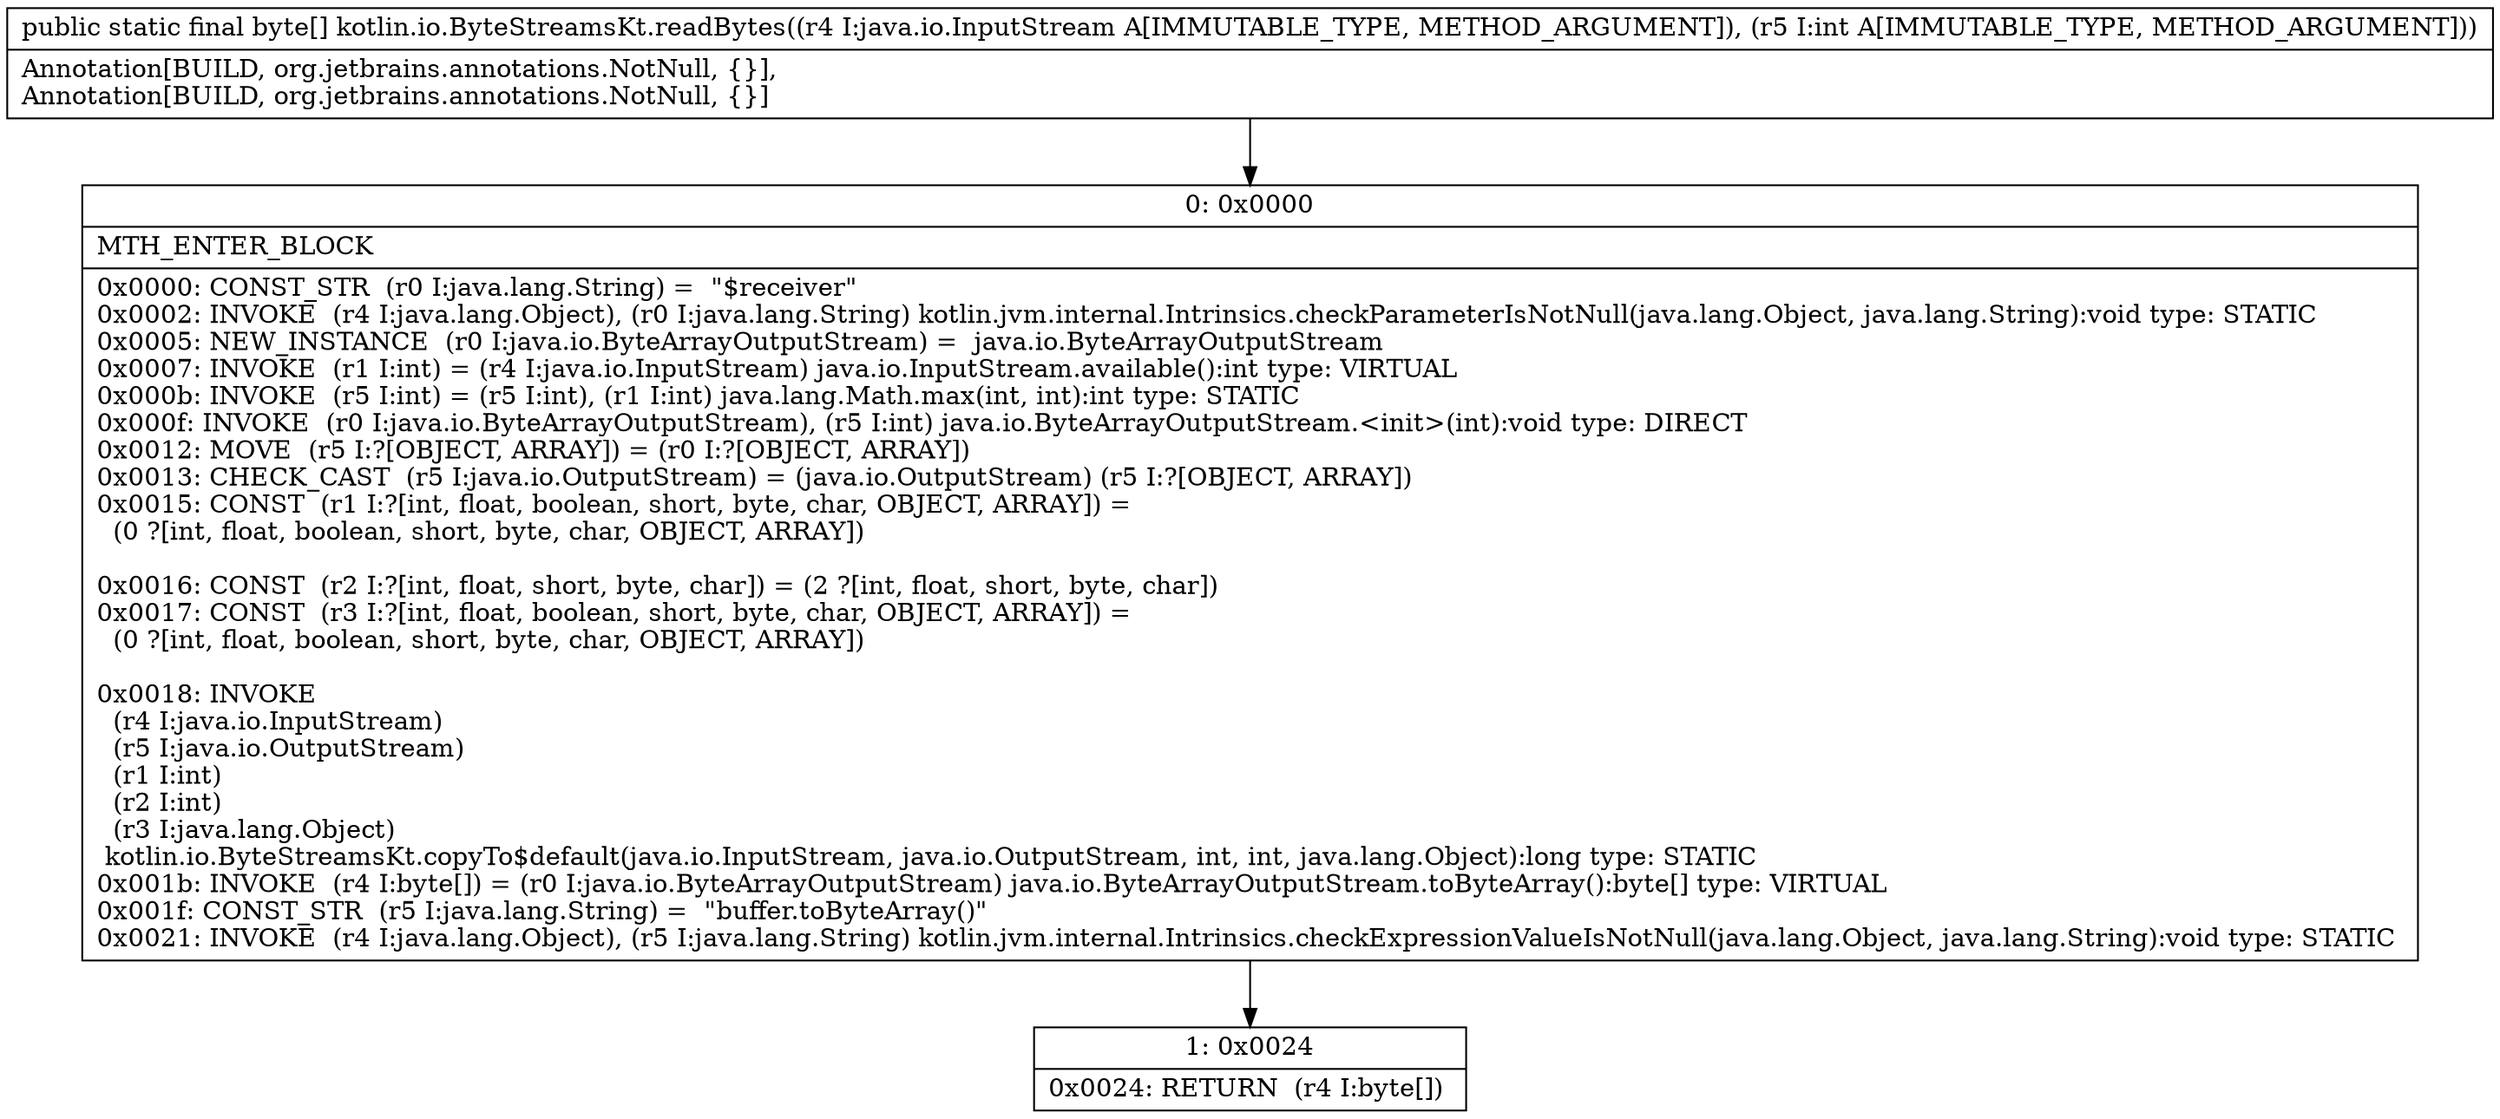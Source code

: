 digraph "CFG forkotlin.io.ByteStreamsKt.readBytes(Ljava\/io\/InputStream;I)[B" {
Node_0 [shape=record,label="{0\:\ 0x0000|MTH_ENTER_BLOCK\l|0x0000: CONST_STR  (r0 I:java.lang.String) =  \"$receiver\" \l0x0002: INVOKE  (r4 I:java.lang.Object), (r0 I:java.lang.String) kotlin.jvm.internal.Intrinsics.checkParameterIsNotNull(java.lang.Object, java.lang.String):void type: STATIC \l0x0005: NEW_INSTANCE  (r0 I:java.io.ByteArrayOutputStream) =  java.io.ByteArrayOutputStream \l0x0007: INVOKE  (r1 I:int) = (r4 I:java.io.InputStream) java.io.InputStream.available():int type: VIRTUAL \l0x000b: INVOKE  (r5 I:int) = (r5 I:int), (r1 I:int) java.lang.Math.max(int, int):int type: STATIC \l0x000f: INVOKE  (r0 I:java.io.ByteArrayOutputStream), (r5 I:int) java.io.ByteArrayOutputStream.\<init\>(int):void type: DIRECT \l0x0012: MOVE  (r5 I:?[OBJECT, ARRAY]) = (r0 I:?[OBJECT, ARRAY]) \l0x0013: CHECK_CAST  (r5 I:java.io.OutputStream) = (java.io.OutputStream) (r5 I:?[OBJECT, ARRAY]) \l0x0015: CONST  (r1 I:?[int, float, boolean, short, byte, char, OBJECT, ARRAY]) = \l  (0 ?[int, float, boolean, short, byte, char, OBJECT, ARRAY])\l \l0x0016: CONST  (r2 I:?[int, float, short, byte, char]) = (2 ?[int, float, short, byte, char]) \l0x0017: CONST  (r3 I:?[int, float, boolean, short, byte, char, OBJECT, ARRAY]) = \l  (0 ?[int, float, boolean, short, byte, char, OBJECT, ARRAY])\l \l0x0018: INVOKE  \l  (r4 I:java.io.InputStream)\l  (r5 I:java.io.OutputStream)\l  (r1 I:int)\l  (r2 I:int)\l  (r3 I:java.lang.Object)\l kotlin.io.ByteStreamsKt.copyTo$default(java.io.InputStream, java.io.OutputStream, int, int, java.lang.Object):long type: STATIC \l0x001b: INVOKE  (r4 I:byte[]) = (r0 I:java.io.ByteArrayOutputStream) java.io.ByteArrayOutputStream.toByteArray():byte[] type: VIRTUAL \l0x001f: CONST_STR  (r5 I:java.lang.String) =  \"buffer.toByteArray()\" \l0x0021: INVOKE  (r4 I:java.lang.Object), (r5 I:java.lang.String) kotlin.jvm.internal.Intrinsics.checkExpressionValueIsNotNull(java.lang.Object, java.lang.String):void type: STATIC \l}"];
Node_1 [shape=record,label="{1\:\ 0x0024|0x0024: RETURN  (r4 I:byte[]) \l}"];
MethodNode[shape=record,label="{public static final byte[] kotlin.io.ByteStreamsKt.readBytes((r4 I:java.io.InputStream A[IMMUTABLE_TYPE, METHOD_ARGUMENT]), (r5 I:int A[IMMUTABLE_TYPE, METHOD_ARGUMENT]))  | Annotation[BUILD, org.jetbrains.annotations.NotNull, \{\}], \lAnnotation[BUILD, org.jetbrains.annotations.NotNull, \{\}]\l}"];
MethodNode -> Node_0;
Node_0 -> Node_1;
}

